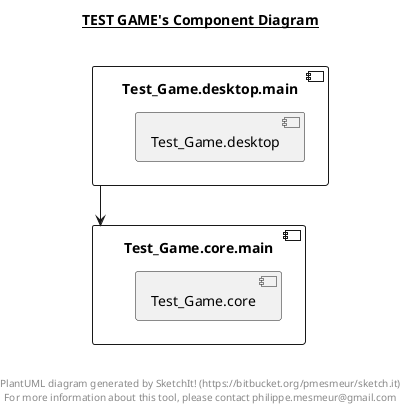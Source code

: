 @startuml

title __TEST GAME's Component Diagram__\n

  component "Test_Game.core.main" {
        [Test_Game.core]
  }


  component "Test_Game.desktop.main" {
        [Test_Game.desktop]
  }


  [Test_Game.desktop.main] --> [Test_Game.core.main]


right footer


PlantUML diagram generated by SketchIt! (https://bitbucket.org/pmesmeur/sketch.it)
For more information about this tool, please contact philippe.mesmeur@gmail.com
endfooter

@enduml
